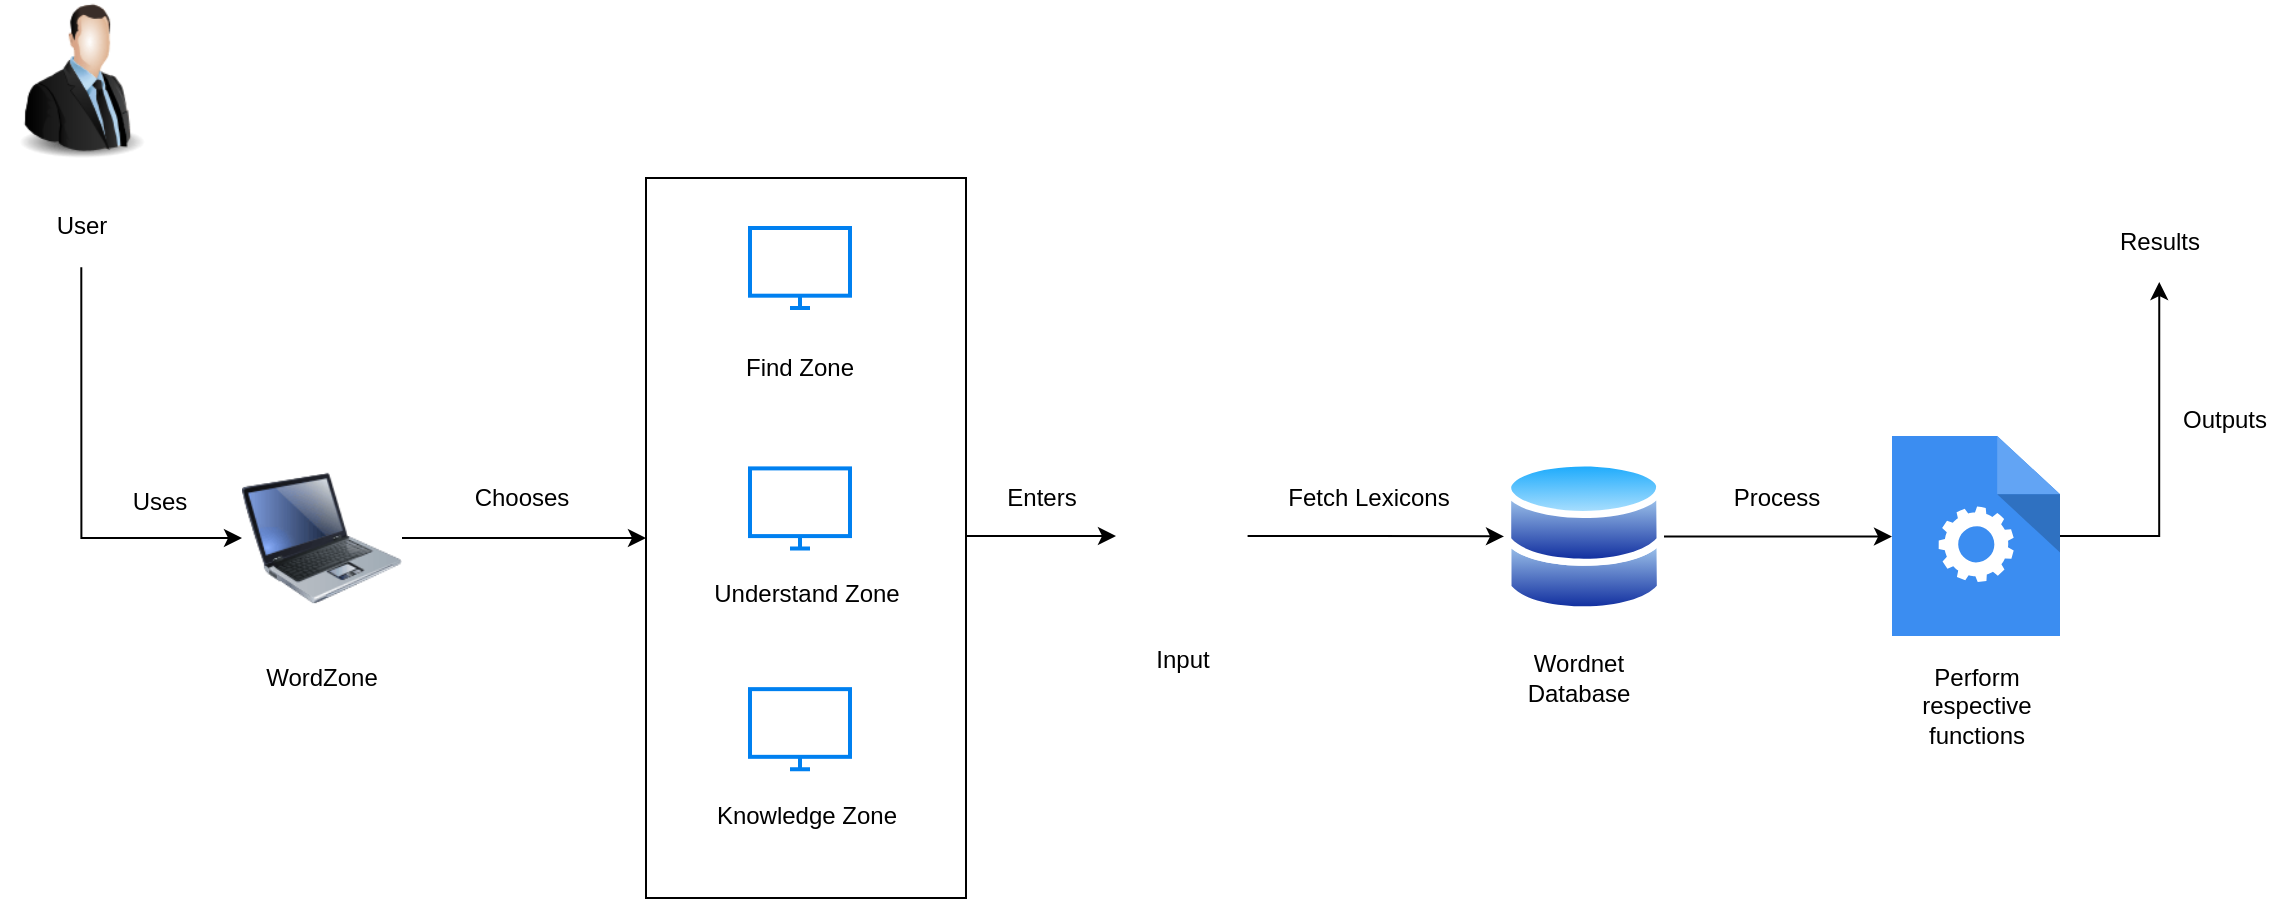 <mxfile version="12.5.3" type="device"><diagram id="l8hXMBHkgcEJcSW0mbfh" name="Page-1"><mxGraphModel dx="1303" dy="683" grid="1" gridSize="10" guides="1" tooltips="1" connect="1" arrows="1" fold="1" page="1" pageScale="1" pageWidth="1169" pageHeight="827" math="0" shadow="0"><root><mxCell id="0"/><mxCell id="1" parent="0"/><mxCell id="oEXnELZOYhO66N1WiVRM-7" value="" style="edgeStyle=orthogonalEdgeStyle;rounded=0;orthogonalLoop=1;jettySize=auto;html=1;entryX=0;entryY=0.5;entryDx=0;entryDy=0;exitX=0.5;exitY=1;exitDx=0;exitDy=0;" edge="1" parent="1" source="oEXnELZOYhO66N1WiVRM-21" target="oEXnELZOYhO66N1WiVRM-5"><mxGeometry relative="1" as="geometry"><mxPoint x="119.5" y="295.429" as="sourcePoint"/></mxGeometry></mxCell><mxCell id="oEXnELZOYhO66N1WiVRM-33" style="edgeStyle=orthogonalEdgeStyle;rounded=0;orthogonalLoop=1;jettySize=auto;html=1;exitX=1;exitY=0.5;exitDx=0;exitDy=0;entryX=0;entryY=0.503;entryDx=0;entryDy=0;entryPerimeter=0;" edge="1" parent="1" source="oEXnELZOYhO66N1WiVRM-4" target="oEXnELZOYhO66N1WiVRM-32"><mxGeometry relative="1" as="geometry"/></mxCell><mxCell id="oEXnELZOYhO66N1WiVRM-4" value="" style="aspect=fixed;perimeter=ellipsePerimeter;html=1;align=center;shadow=0;dashed=0;spacingTop=3;image;image=img/lib/active_directory/databases.svg;" vertex="1" parent="1"><mxGeometry x="762" y="239" width="80" height="78.4" as="geometry"/></mxCell><mxCell id="oEXnELZOYhO66N1WiVRM-25" style="edgeStyle=orthogonalEdgeStyle;rounded=0;orthogonalLoop=1;jettySize=auto;html=1;entryX=0;entryY=0.5;entryDx=0;entryDy=0;" edge="1" parent="1" source="oEXnELZOYhO66N1WiVRM-5" target="oEXnELZOYhO66N1WiVRM-14"><mxGeometry relative="1" as="geometry"/></mxCell><mxCell id="oEXnELZOYhO66N1WiVRM-5" value="" style="image;html=1;labelBackgroundColor=#ffffff;image=img/lib/clip_art/computers/Laptop_128x128.png" vertex="1" parent="1"><mxGeometry x="131" y="238" width="80" height="82" as="geometry"/></mxCell><mxCell id="oEXnELZOYhO66N1WiVRM-8" value="Uses" style="text;html=1;strokeColor=none;fillColor=none;align=center;verticalAlign=middle;whiteSpace=wrap;rounded=0;" vertex="1" parent="1"><mxGeometry x="70" y="251.3" width="40" height="20" as="geometry"/></mxCell><mxCell id="oEXnELZOYhO66N1WiVRM-11" value="WordZone " style="text;html=1;strokeColor=none;fillColor=none;align=center;verticalAlign=middle;whiteSpace=wrap;rounded=0;" vertex="1" parent="1"><mxGeometry x="131" y="328" width="80" height="41" as="geometry"/></mxCell><mxCell id="oEXnELZOYhO66N1WiVRM-13" value="Wordnet Database" style="text;html=1;strokeColor=none;fillColor=none;align=center;verticalAlign=middle;whiteSpace=wrap;rounded=0;" vertex="1" parent="1"><mxGeometry x="762" y="317.4" width="75" height="63" as="geometry"/></mxCell><mxCell id="oEXnELZOYhO66N1WiVRM-28" style="edgeStyle=orthogonalEdgeStyle;rounded=0;orthogonalLoop=1;jettySize=auto;html=1;exitX=1;exitY=0.5;exitDx=0;exitDy=0;" edge="1" parent="1" source="oEXnELZOYhO66N1WiVRM-14" target="oEXnELZOYhO66N1WiVRM-27"><mxGeometry relative="1" as="geometry"><Array as="points"><mxPoint x="571" y="278"/><mxPoint x="571" y="278"/></Array></mxGeometry></mxCell><mxCell id="oEXnELZOYhO66N1WiVRM-14" value="" style="rounded=0;whiteSpace=wrap;html=1;" vertex="1" parent="1"><mxGeometry x="333" y="99" width="160" height="360" as="geometry"/></mxCell><mxCell id="oEXnELZOYhO66N1WiVRM-15" value="" style="image;html=1;labelBackgroundColor=#ffffff;image=img/lib/clip_art/people/Suit_Man_128x128.png" vertex="1" parent="1"><mxGeometry x="10" y="10" width="81.29" height="80" as="geometry"/></mxCell><mxCell id="oEXnELZOYhO66N1WiVRM-17" value="" style="html=1;verticalLabelPosition=bottom;align=center;labelBackgroundColor=#ffffff;verticalAlign=top;strokeWidth=2;strokeColor=#0080F0;shadow=0;dashed=0;shape=mxgraph.ios7.icons.monitor;" vertex="1" parent="1"><mxGeometry x="385" y="124" width="50" height="40" as="geometry"/></mxCell><mxCell id="oEXnELZOYhO66N1WiVRM-18" value="" style="html=1;verticalLabelPosition=bottom;align=center;labelBackgroundColor=#ffffff;verticalAlign=top;strokeWidth=2;strokeColor=#0080F0;shadow=0;dashed=0;shape=mxgraph.ios7.icons.monitor;" vertex="1" parent="1"><mxGeometry x="385" y="244.2" width="50" height="40" as="geometry"/></mxCell><mxCell id="oEXnELZOYhO66N1WiVRM-19" value="" style="html=1;verticalLabelPosition=bottom;align=center;labelBackgroundColor=#ffffff;verticalAlign=top;strokeWidth=2;strokeColor=#0080F0;shadow=0;dashed=0;shape=mxgraph.ios7.icons.monitor;" vertex="1" parent="1"><mxGeometry x="385" y="354.57" width="50" height="40" as="geometry"/></mxCell><mxCell id="oEXnELZOYhO66N1WiVRM-21" value="User" style="text;html=1;strokeColor=none;fillColor=none;align=center;verticalAlign=middle;whiteSpace=wrap;rounded=0;" vertex="1" parent="1"><mxGeometry x="20.65" y="102.57" width="60" height="41" as="geometry"/></mxCell><mxCell id="oEXnELZOYhO66N1WiVRM-22" value="Find Zone" style="text;html=1;strokeColor=none;fillColor=none;align=center;verticalAlign=middle;whiteSpace=wrap;rounded=0;" vertex="1" parent="1"><mxGeometry x="376" y="184" width="68" height="20" as="geometry"/></mxCell><mxCell id="oEXnELZOYhO66N1WiVRM-23" value="Understand Zone" style="text;html=1;strokeColor=none;fillColor=none;align=center;verticalAlign=middle;whiteSpace=wrap;rounded=0;" vertex="1" parent="1"><mxGeometry x="360.5" y="297" width="105" height="20" as="geometry"/></mxCell><mxCell id="oEXnELZOYhO66N1WiVRM-24" value="Knowledge Zone" style="text;html=1;strokeColor=none;fillColor=none;align=center;verticalAlign=middle;whiteSpace=wrap;rounded=0;" vertex="1" parent="1"><mxGeometry x="360.5" y="407.57" width="105" height="20" as="geometry"/></mxCell><mxCell id="oEXnELZOYhO66N1WiVRM-30" style="edgeStyle=orthogonalEdgeStyle;rounded=0;orthogonalLoop=1;jettySize=auto;html=1;exitX=1;exitY=0.623;exitDx=0;exitDy=0;entryX=0;entryY=0.5;entryDx=0;entryDy=0;exitPerimeter=0;" edge="1" parent="1" source="oEXnELZOYhO66N1WiVRM-27" target="oEXnELZOYhO66N1WiVRM-4"><mxGeometry relative="1" as="geometry"/></mxCell><mxCell id="oEXnELZOYhO66N1WiVRM-27" value="" style="shape=image;html=1;verticalAlign=top;verticalLabelPosition=bottom;labelBackgroundColor=#ffffff;imageAspect=0;aspect=fixed;image=https://cdn3.iconfinder.com/data/icons/tango-icon-library/48/input-keyboard-128.png" vertex="1" parent="1"><mxGeometry x="568" y="237" width="65.8" height="65.8" as="geometry"/></mxCell><mxCell id="oEXnELZOYhO66N1WiVRM-29" value="Input" style="text;html=1;strokeColor=none;fillColor=none;align=center;verticalAlign=middle;whiteSpace=wrap;rounded=0;" vertex="1" parent="1"><mxGeometry x="568.6" y="320" width="64.6" height="40" as="geometry"/></mxCell><mxCell id="oEXnELZOYhO66N1WiVRM-31" value="Fetch Lexicons" style="text;html=1;align=center;verticalAlign=middle;resizable=0;points=[];autosize=1;" vertex="1" parent="1"><mxGeometry x="644" y="249" width="100" height="20" as="geometry"/></mxCell><mxCell id="oEXnELZOYhO66N1WiVRM-38" style="edgeStyle=orthogonalEdgeStyle;rounded=0;orthogonalLoop=1;jettySize=auto;html=1;entryX=0.5;entryY=1;entryDx=0;entryDy=0;" edge="1" parent="1" source="oEXnELZOYhO66N1WiVRM-32" target="oEXnELZOYhO66N1WiVRM-37"><mxGeometry relative="1" as="geometry"><mxPoint x="1096" y="152" as="targetPoint"/></mxGeometry></mxCell><mxCell id="oEXnELZOYhO66N1WiVRM-32" value="" style="html=1;aspect=fixed;strokeColor=none;shadow=0;align=center;verticalAlign=top;fillColor=#3B8DF1;shape=mxgraph.gcp2.process" vertex="1" parent="1"><mxGeometry x="956" y="228.0" width="84" height="100" as="geometry"/></mxCell><mxCell id="oEXnELZOYhO66N1WiVRM-34" value="Perform respective functions" style="text;html=1;strokeColor=none;fillColor=none;align=center;verticalAlign=middle;whiteSpace=wrap;rounded=0;" vertex="1" parent="1"><mxGeometry x="960.5" y="331.57" width="75" height="63" as="geometry"/></mxCell><mxCell id="oEXnELZOYhO66N1WiVRM-35" value="Process" style="text;html=1;strokeColor=none;fillColor=none;align=center;verticalAlign=middle;whiteSpace=wrap;rounded=0;" vertex="1" parent="1"><mxGeometry x="866" y="241.9" width="65" height="34.2" as="geometry"/></mxCell><mxCell id="oEXnELZOYhO66N1WiVRM-37" value="Results" style="text;html=1;strokeColor=none;fillColor=none;align=center;verticalAlign=middle;whiteSpace=wrap;rounded=0;" vertex="1" parent="1"><mxGeometry x="1049.63" y="110" width="80" height="41" as="geometry"/></mxCell><mxCell id="oEXnELZOYhO66N1WiVRM-41" value="Chooses" style="text;html=1;strokeColor=none;fillColor=none;align=center;verticalAlign=middle;whiteSpace=wrap;rounded=0;" vertex="1" parent="1"><mxGeometry x="251" y="249" width="40" height="20" as="geometry"/></mxCell><mxCell id="oEXnELZOYhO66N1WiVRM-47" value="Enters" style="text;html=1;strokeColor=none;fillColor=none;align=center;verticalAlign=middle;whiteSpace=wrap;rounded=0;" vertex="1" parent="1"><mxGeometry x="511" y="249" width="40" height="20" as="geometry"/></mxCell><mxCell id="oEXnELZOYhO66N1WiVRM-54" value="" style="shape=image;html=1;verticalAlign=top;verticalLabelPosition=bottom;labelBackgroundColor=#ffffff;imageAspect=0;aspect=fixed;image=https://cdn0.iconfinder.com/data/icons/web-development-79/32/development_computer_website_check_result-128.png" vertex="1" parent="1"><mxGeometry x="1047.42" y="18.14" width="84.43" height="84.43" as="geometry"/></mxCell><mxCell id="oEXnELZOYhO66N1WiVRM-58" value="Outputs" style="text;html=1;strokeColor=none;fillColor=none;align=center;verticalAlign=middle;whiteSpace=wrap;rounded=0;" vertex="1" parent="1"><mxGeometry x="1090" y="202.8" width="65" height="34.2" as="geometry"/></mxCell></root></mxGraphModel></diagram></mxfile>